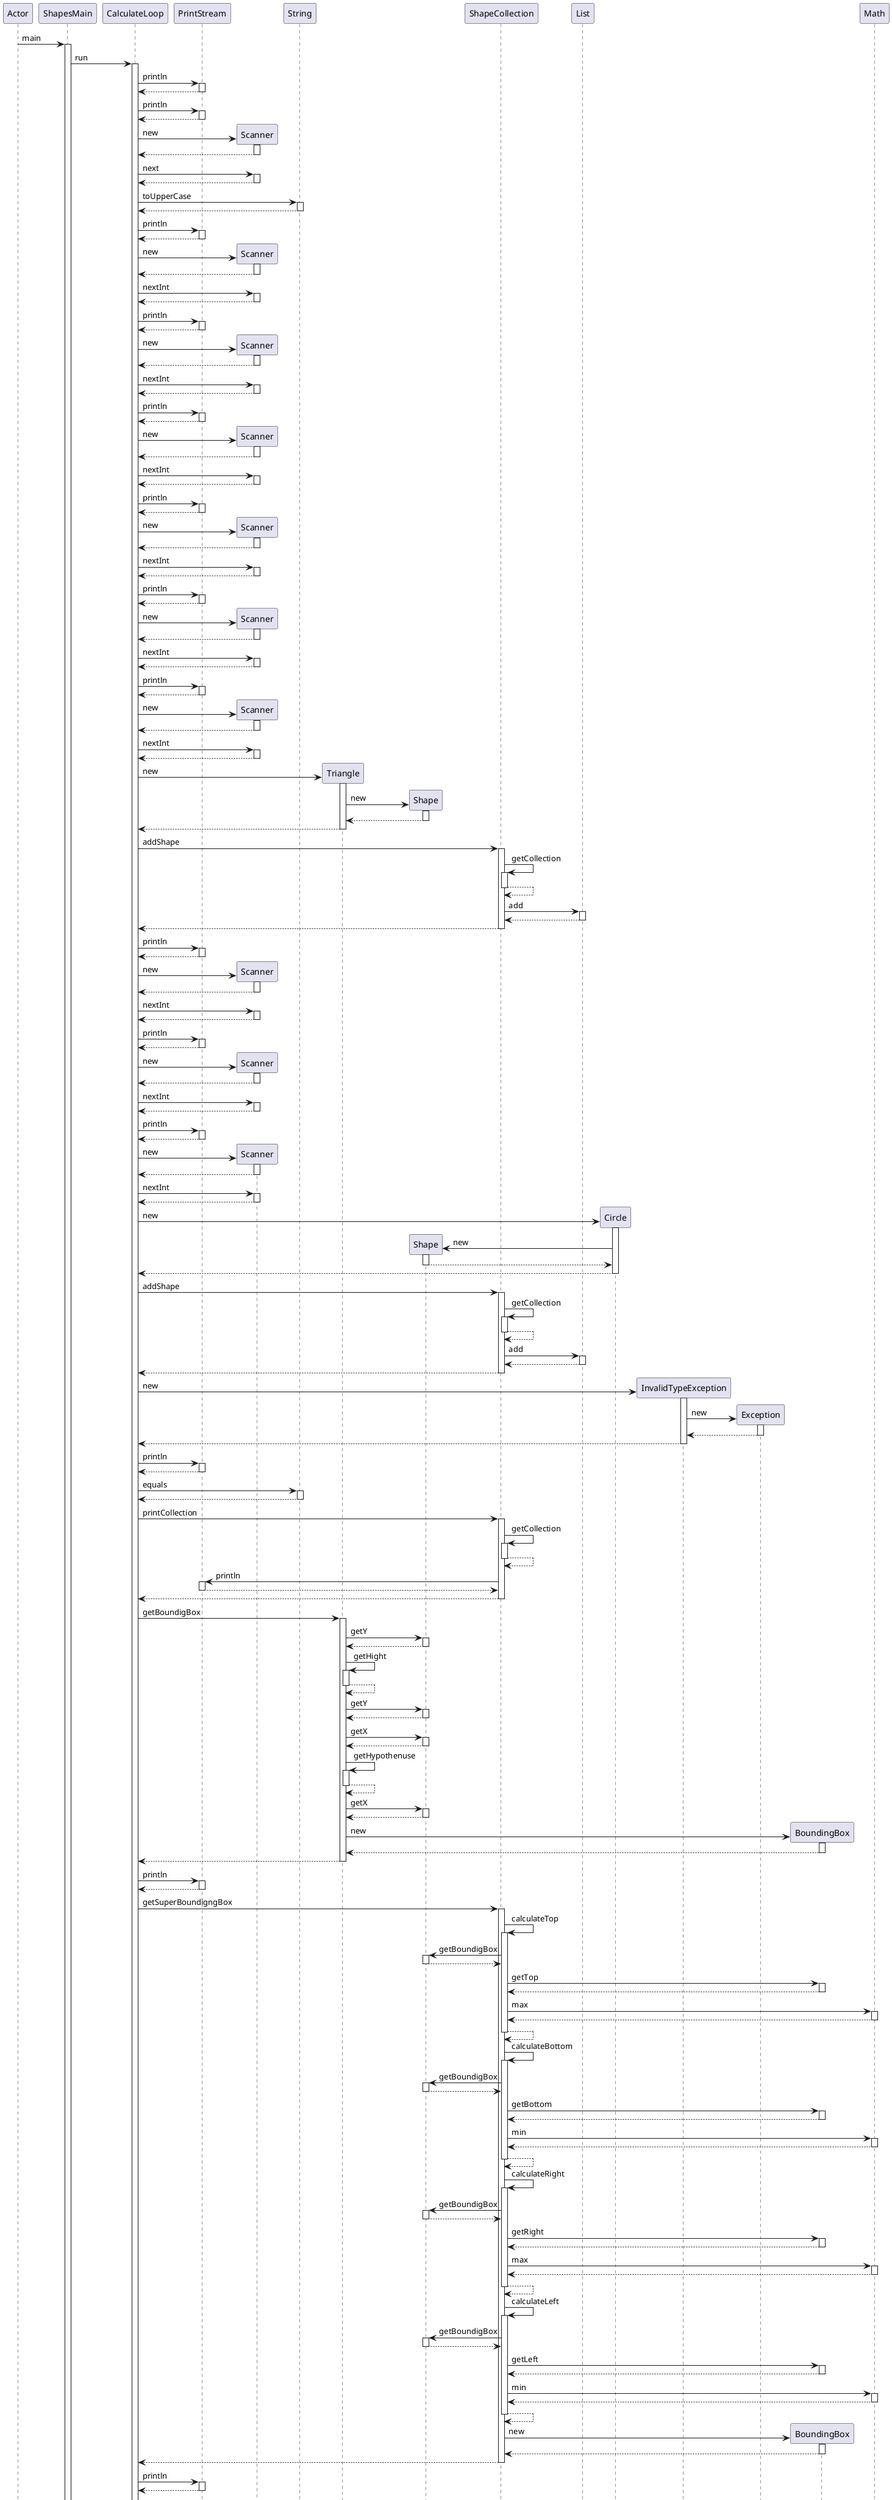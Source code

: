 @startuml
participant Actor
Actor -> ShapesMain : main
activate ShapesMain
ShapesMain -> CalculateLoop : run
activate CalculateLoop
CalculateLoop -> PrintStream : println
activate PrintStream
PrintStream --> CalculateLoop
deactivate PrintStream
CalculateLoop -> PrintStream : println
activate PrintStream
PrintStream --> CalculateLoop
deactivate PrintStream
create Scanner
CalculateLoop -> Scanner : new
activate Scanner
Scanner --> CalculateLoop
deactivate Scanner
CalculateLoop -> Scanner : next
activate Scanner
Scanner --> CalculateLoop
deactivate Scanner
CalculateLoop -> String : toUpperCase
activate String
String --> CalculateLoop
deactivate String
CalculateLoop -> PrintStream : println
activate PrintStream
PrintStream --> CalculateLoop
deactivate PrintStream
create Scanner
CalculateLoop -> Scanner : new
activate Scanner
Scanner --> CalculateLoop
deactivate Scanner
CalculateLoop -> Scanner : nextInt
activate Scanner
Scanner --> CalculateLoop
deactivate Scanner
CalculateLoop -> PrintStream : println
activate PrintStream
PrintStream --> CalculateLoop
deactivate PrintStream
create Scanner
CalculateLoop -> Scanner : new
activate Scanner
Scanner --> CalculateLoop
deactivate Scanner
CalculateLoop -> Scanner : nextInt
activate Scanner
Scanner --> CalculateLoop
deactivate Scanner
CalculateLoop -> PrintStream : println
activate PrintStream
PrintStream --> CalculateLoop
deactivate PrintStream
create Scanner
CalculateLoop -> Scanner : new
activate Scanner
Scanner --> CalculateLoop
deactivate Scanner
CalculateLoop -> Scanner : nextInt
activate Scanner
Scanner --> CalculateLoop
deactivate Scanner
CalculateLoop -> PrintStream : println
activate PrintStream
PrintStream --> CalculateLoop
deactivate PrintStream
create Scanner
CalculateLoop -> Scanner : new
activate Scanner
Scanner --> CalculateLoop
deactivate Scanner
CalculateLoop -> Scanner : nextInt
activate Scanner
Scanner --> CalculateLoop
deactivate Scanner
CalculateLoop -> PrintStream : println
activate PrintStream
PrintStream --> CalculateLoop
deactivate PrintStream
create Scanner
CalculateLoop -> Scanner : new
activate Scanner
Scanner --> CalculateLoop
deactivate Scanner
CalculateLoop -> Scanner : nextInt
activate Scanner
Scanner --> CalculateLoop
deactivate Scanner
CalculateLoop -> PrintStream : println
activate PrintStream
PrintStream --> CalculateLoop
deactivate PrintStream
create Scanner
CalculateLoop -> Scanner : new
activate Scanner
Scanner --> CalculateLoop
deactivate Scanner
CalculateLoop -> Scanner : nextInt
activate Scanner
Scanner --> CalculateLoop
deactivate Scanner
create Triangle
CalculateLoop -> Triangle : new
activate Triangle
create Shape
Triangle -> Shape : new
activate Shape
Shape --> Triangle
deactivate Shape
Triangle --> CalculateLoop
deactivate Triangle
CalculateLoop -> ShapeCollection : addShape
activate ShapeCollection
ShapeCollection -> ShapeCollection : getCollection
activate ShapeCollection
ShapeCollection --> ShapeCollection
deactivate ShapeCollection
ShapeCollection -> List : add
activate List
List --> ShapeCollection
deactivate List
ShapeCollection --> CalculateLoop
deactivate ShapeCollection
CalculateLoop -> PrintStream : println
activate PrintStream
PrintStream --> CalculateLoop
deactivate PrintStream
create Scanner
CalculateLoop -> Scanner : new
activate Scanner
Scanner --> CalculateLoop
deactivate Scanner
CalculateLoop -> Scanner : nextInt
activate Scanner
Scanner --> CalculateLoop
deactivate Scanner
CalculateLoop -> PrintStream : println
activate PrintStream
PrintStream --> CalculateLoop
deactivate PrintStream
create Scanner
CalculateLoop -> Scanner : new
activate Scanner
Scanner --> CalculateLoop
deactivate Scanner
CalculateLoop -> Scanner : nextInt
activate Scanner
Scanner --> CalculateLoop
deactivate Scanner
CalculateLoop -> PrintStream : println
activate PrintStream
PrintStream --> CalculateLoop
deactivate PrintStream
create Scanner
CalculateLoop -> Scanner : new
activate Scanner
Scanner --> CalculateLoop
deactivate Scanner
CalculateLoop -> Scanner : nextInt
activate Scanner
Scanner --> CalculateLoop
deactivate Scanner
create Circle
CalculateLoop -> Circle : new
activate Circle
create Shape
Circle -> Shape : new
activate Shape
Shape --> Circle
deactivate Shape
Circle --> CalculateLoop
deactivate Circle
CalculateLoop -> ShapeCollection : addShape
activate ShapeCollection
ShapeCollection -> ShapeCollection : getCollection
activate ShapeCollection
ShapeCollection --> ShapeCollection
deactivate ShapeCollection
ShapeCollection -> List : add
activate List
List --> ShapeCollection
deactivate List
ShapeCollection --> CalculateLoop
deactivate ShapeCollection
create InvalidTypeException
CalculateLoop -> InvalidTypeException : new
activate InvalidTypeException
create Exception
InvalidTypeException -> Exception : new
activate Exception
Exception --> InvalidTypeException
deactivate Exception
InvalidTypeException --> CalculateLoop
deactivate InvalidTypeException
CalculateLoop -> PrintStream : println
activate PrintStream
PrintStream --> CalculateLoop
deactivate PrintStream
CalculateLoop -> String : equals
activate String
String --> CalculateLoop
deactivate String
CalculateLoop -> ShapeCollection : printCollection
activate ShapeCollection
ShapeCollection -> ShapeCollection : getCollection
activate ShapeCollection
ShapeCollection --> ShapeCollection
deactivate ShapeCollection
ShapeCollection -> PrintStream : println
activate PrintStream
PrintStream --> ShapeCollection
deactivate PrintStream
ShapeCollection --> CalculateLoop
deactivate ShapeCollection
CalculateLoop -> Triangle : getBoundigBox
activate Triangle
Triangle -> Shape : getY
activate Shape
Shape --> Triangle
deactivate Shape
Triangle -> Triangle : getHight
activate Triangle
Triangle --> Triangle
deactivate Triangle
Triangle -> Shape : getY
activate Shape
Shape --> Triangle
deactivate Shape
Triangle -> Shape : getX
activate Shape
Shape --> Triangle
deactivate Shape
Triangle -> Triangle : getHypothenuse
activate Triangle
Triangle --> Triangle
deactivate Triangle
Triangle -> Shape : getX
activate Shape
Shape --> Triangle
deactivate Shape
create BoundingBox
Triangle -> BoundingBox : new
activate BoundingBox
BoundingBox --> Triangle
deactivate BoundingBox
Triangle --> CalculateLoop
deactivate Triangle
CalculateLoop -> PrintStream : println
activate PrintStream
PrintStream --> CalculateLoop
deactivate PrintStream
CalculateLoop -> ShapeCollection : getSuperBoundigngBox
activate ShapeCollection
ShapeCollection -> ShapeCollection : calculateTop
activate ShapeCollection
ShapeCollection -> Shape : getBoundigBox
activate Shape
Shape --> ShapeCollection
deactivate Shape
ShapeCollection -> BoundingBox : getTop
activate BoundingBox
BoundingBox --> ShapeCollection
deactivate BoundingBox
ShapeCollection -> Math : max
activate Math
Math --> ShapeCollection
deactivate Math
ShapeCollection --> ShapeCollection
deactivate ShapeCollection
ShapeCollection -> ShapeCollection : calculateBottom
activate ShapeCollection
ShapeCollection -> Shape : getBoundigBox
activate Shape
Shape --> ShapeCollection
deactivate Shape
ShapeCollection -> BoundingBox : getBottom
activate BoundingBox
BoundingBox --> ShapeCollection
deactivate BoundingBox
ShapeCollection -> Math : min
activate Math
Math --> ShapeCollection
deactivate Math
ShapeCollection --> ShapeCollection
deactivate ShapeCollection
ShapeCollection -> ShapeCollection : calculateRight
activate ShapeCollection
ShapeCollection -> Shape : getBoundigBox
activate Shape
Shape --> ShapeCollection
deactivate Shape
ShapeCollection -> BoundingBox : getRight
activate BoundingBox
BoundingBox --> ShapeCollection
deactivate BoundingBox
ShapeCollection -> Math : max
activate Math
Math --> ShapeCollection
deactivate Math
ShapeCollection --> ShapeCollection
deactivate ShapeCollection
ShapeCollection -> ShapeCollection : calculateLeft
activate ShapeCollection
ShapeCollection -> Shape : getBoundigBox
activate Shape
Shape --> ShapeCollection
deactivate Shape
ShapeCollection -> BoundingBox : getLeft
activate BoundingBox
BoundingBox --> ShapeCollection
deactivate BoundingBox
ShapeCollection -> Math : min
activate Math
Math --> ShapeCollection
deactivate Math
ShapeCollection --> ShapeCollection
deactivate ShapeCollection
create BoundingBox
ShapeCollection -> BoundingBox : new
activate BoundingBox
BoundingBox --> ShapeCollection
deactivate BoundingBox
ShapeCollection --> CalculateLoop
deactivate ShapeCollection
CalculateLoop -> PrintStream : println
activate PrintStream
PrintStream --> CalculateLoop
deactivate PrintStream
CalculateLoop -> Triangle : countCorners
activate Triangle
Triangle --> CalculateLoop
deactivate Triangle
CalculateLoop --> ShapesMain
deactivate CalculateLoop
ShapesMain -> PrintStream : println
activate PrintStream
PrintStream --> ShapesMain
deactivate PrintStream
return
@enduml